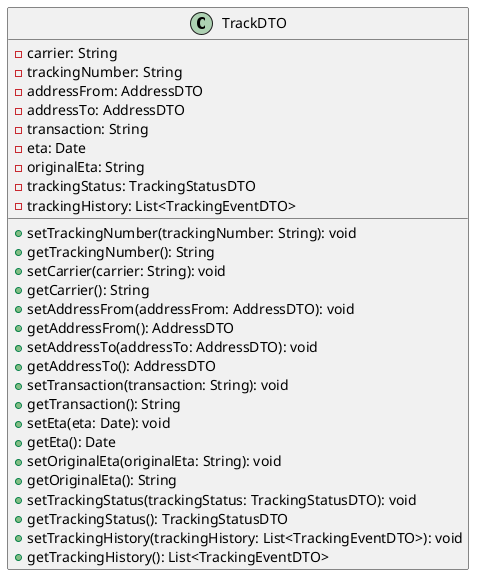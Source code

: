 @startuml
class TrackDTO [[java:edu.sru.cpsc.webshopping.service.shipping.TrackDTO]] {
	-carrier: String
	-trackingNumber: String
	-addressFrom: AddressDTO
	-addressTo: AddressDTO
	-transaction: String
	-eta: Date
	-originalEta: String
	-trackingStatus: TrackingStatusDTO
	-trackingHistory: List<TrackingEventDTO>
	+setTrackingNumber(trackingNumber: String): void
	+getTrackingNumber(): String
	+setCarrier(carrier: String): void
	+getCarrier(): String
	+setAddressFrom(addressFrom: AddressDTO): void
	+getAddressFrom(): AddressDTO
	+setAddressTo(addressTo: AddressDTO): void
	+getAddressTo(): AddressDTO
	+setTransaction(transaction: String): void
	+getTransaction(): String
	+setEta(eta: Date): void
	+getEta(): Date
	+setOriginalEta(originalEta: String): void
	+getOriginalEta(): String
	+setTrackingStatus(trackingStatus: TrackingStatusDTO): void
	+getTrackingStatus(): TrackingStatusDTO
	+setTrackingHistory(trackingHistory: List<TrackingEventDTO>): void
	+getTrackingHistory(): List<TrackingEventDTO>
}
@enduml